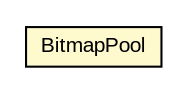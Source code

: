 #!/usr/local/bin/dot
#
# Class diagram 
# Generated by UMLGraph version R5_6-24-gf6e263 (http://www.umlgraph.org/)
#

digraph G {
	edge [fontname="arial",fontsize=10,labelfontname="arial",labelfontsize=10];
	node [fontname="arial",fontsize=10,shape=plaintext];
	nodesep=0.25;
	ranksep=0.5;
	// org.osmdroid.tileprovider.BitmapPool
	c19196 [label=<<table title="org.osmdroid.tileprovider.BitmapPool" border="0" cellborder="1" cellspacing="0" cellpadding="2" port="p" bgcolor="lemonChiffon" href="./BitmapPool.html">
		<tr><td><table border="0" cellspacing="0" cellpadding="1">
<tr><td align="center" balign="center"> BitmapPool </td></tr>
		</table></td></tr>
		</table>>, URL="./BitmapPool.html", fontname="arial", fontcolor="black", fontsize=10.0];
}

